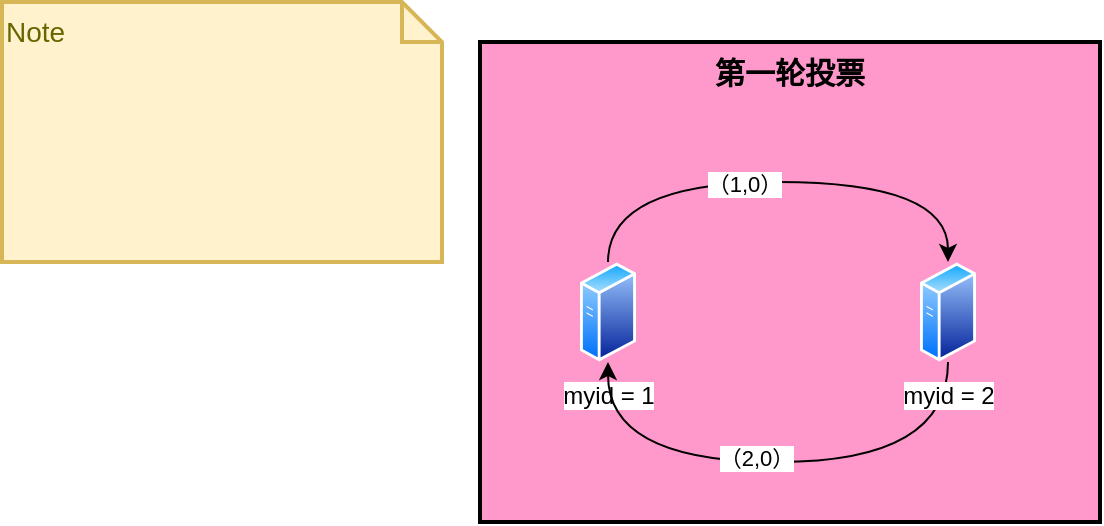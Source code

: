 <mxfile version="15.3.8" type="github">
  <diagram id="_tMo0X6HMqpLmebG8TdS" name="第 1 页">
    <mxGraphModel dx="1248" dy="686" grid="1" gridSize="10" guides="1" tooltips="1" connect="1" arrows="1" fold="1" page="1" pageScale="1" pageWidth="827" pageHeight="1169" math="0" shadow="0">
      <root>
        <mxCell id="0" />
        <mxCell id="1" parent="0" />
        <mxCell id="cECSEEEWD8I-1CxaCeh5-1" value="&lt;b&gt;&lt;font style=&quot;font-size: 15px&quot;&gt;第一轮投票&lt;/font&gt;&lt;/b&gt;" style="rounded=0;whiteSpace=wrap;html=1;strokeWidth=2;fillColor=#FF99CC;verticalAlign=top;" vertex="1" parent="1">
          <mxGeometry x="259" y="130" width="310" height="240" as="geometry" />
        </mxCell>
        <mxCell id="cECSEEEWD8I-1CxaCeh5-6" style="edgeStyle=orthogonalEdgeStyle;rounded=0;orthogonalLoop=1;jettySize=auto;html=1;exitX=0.5;exitY=0;exitDx=0;exitDy=0;entryX=0.5;entryY=0;entryDx=0;entryDy=0;curved=1;" edge="1" parent="1" source="cECSEEEWD8I-1CxaCeh5-3" target="cECSEEEWD8I-1CxaCeh5-4">
          <mxGeometry relative="1" as="geometry">
            <Array as="points">
              <mxPoint x="323" y="200" />
              <mxPoint x="493" y="200" />
            </Array>
          </mxGeometry>
        </mxCell>
        <mxCell id="cECSEEEWD8I-1CxaCeh5-8" value="（1,0）" style="edgeLabel;html=1;align=center;verticalAlign=middle;resizable=0;points=[];" vertex="1" connectable="0" parent="cECSEEEWD8I-1CxaCeh5-6">
          <mxGeometry x="-0.141" y="-1" relative="1" as="geometry">
            <mxPoint as="offset" />
          </mxGeometry>
        </mxCell>
        <mxCell id="cECSEEEWD8I-1CxaCeh5-3" value="myid = 1" style="aspect=fixed;perimeter=ellipsePerimeter;html=1;align=center;shadow=0;dashed=0;spacingTop=3;image;image=img/lib/active_directory/generic_server.svg;strokeWidth=2;fillColor=#FF99CC;" vertex="1" parent="1">
          <mxGeometry x="309" y="240" width="28.0" height="50" as="geometry" />
        </mxCell>
        <mxCell id="cECSEEEWD8I-1CxaCeh5-7" style="edgeStyle=orthogonalEdgeStyle;curved=1;rounded=0;orthogonalLoop=1;jettySize=auto;html=1;exitX=0.5;exitY=1;exitDx=0;exitDy=0;entryX=0.5;entryY=1;entryDx=0;entryDy=0;" edge="1" parent="1" source="cECSEEEWD8I-1CxaCeh5-4" target="cECSEEEWD8I-1CxaCeh5-3">
          <mxGeometry relative="1" as="geometry">
            <Array as="points">
              <mxPoint x="493" y="340" />
              <mxPoint x="323" y="340" />
            </Array>
          </mxGeometry>
        </mxCell>
        <mxCell id="cECSEEEWD8I-1CxaCeh5-9" value="（2,0）" style="edgeLabel;html=1;align=center;verticalAlign=middle;resizable=0;points=[];" vertex="1" connectable="0" parent="cECSEEEWD8I-1CxaCeh5-7">
          <mxGeometry x="0.086" y="-2" relative="1" as="geometry">
            <mxPoint as="offset" />
          </mxGeometry>
        </mxCell>
        <mxCell id="cECSEEEWD8I-1CxaCeh5-4" value="myid = 2" style="aspect=fixed;perimeter=ellipsePerimeter;html=1;align=center;shadow=0;dashed=0;spacingTop=3;image;image=img/lib/active_directory/generic_server.svg;strokeWidth=2;fillColor=#FF99CC;" vertex="1" parent="1">
          <mxGeometry x="479" y="240" width="28.0" height="50" as="geometry" />
        </mxCell>
        <mxCell id="cECSEEEWD8I-1CxaCeh5-10" value="Note" style="shape=note;strokeWidth=2;fontSize=14;size=20;whiteSpace=wrap;html=1;fillColor=#fff2cc;strokeColor=#d6b656;fontColor=#666600;rounded=0;verticalAlign=top;align=left;" vertex="1" parent="1">
          <mxGeometry x="20" y="110" width="220" height="130" as="geometry" />
        </mxCell>
      </root>
    </mxGraphModel>
  </diagram>
</mxfile>
